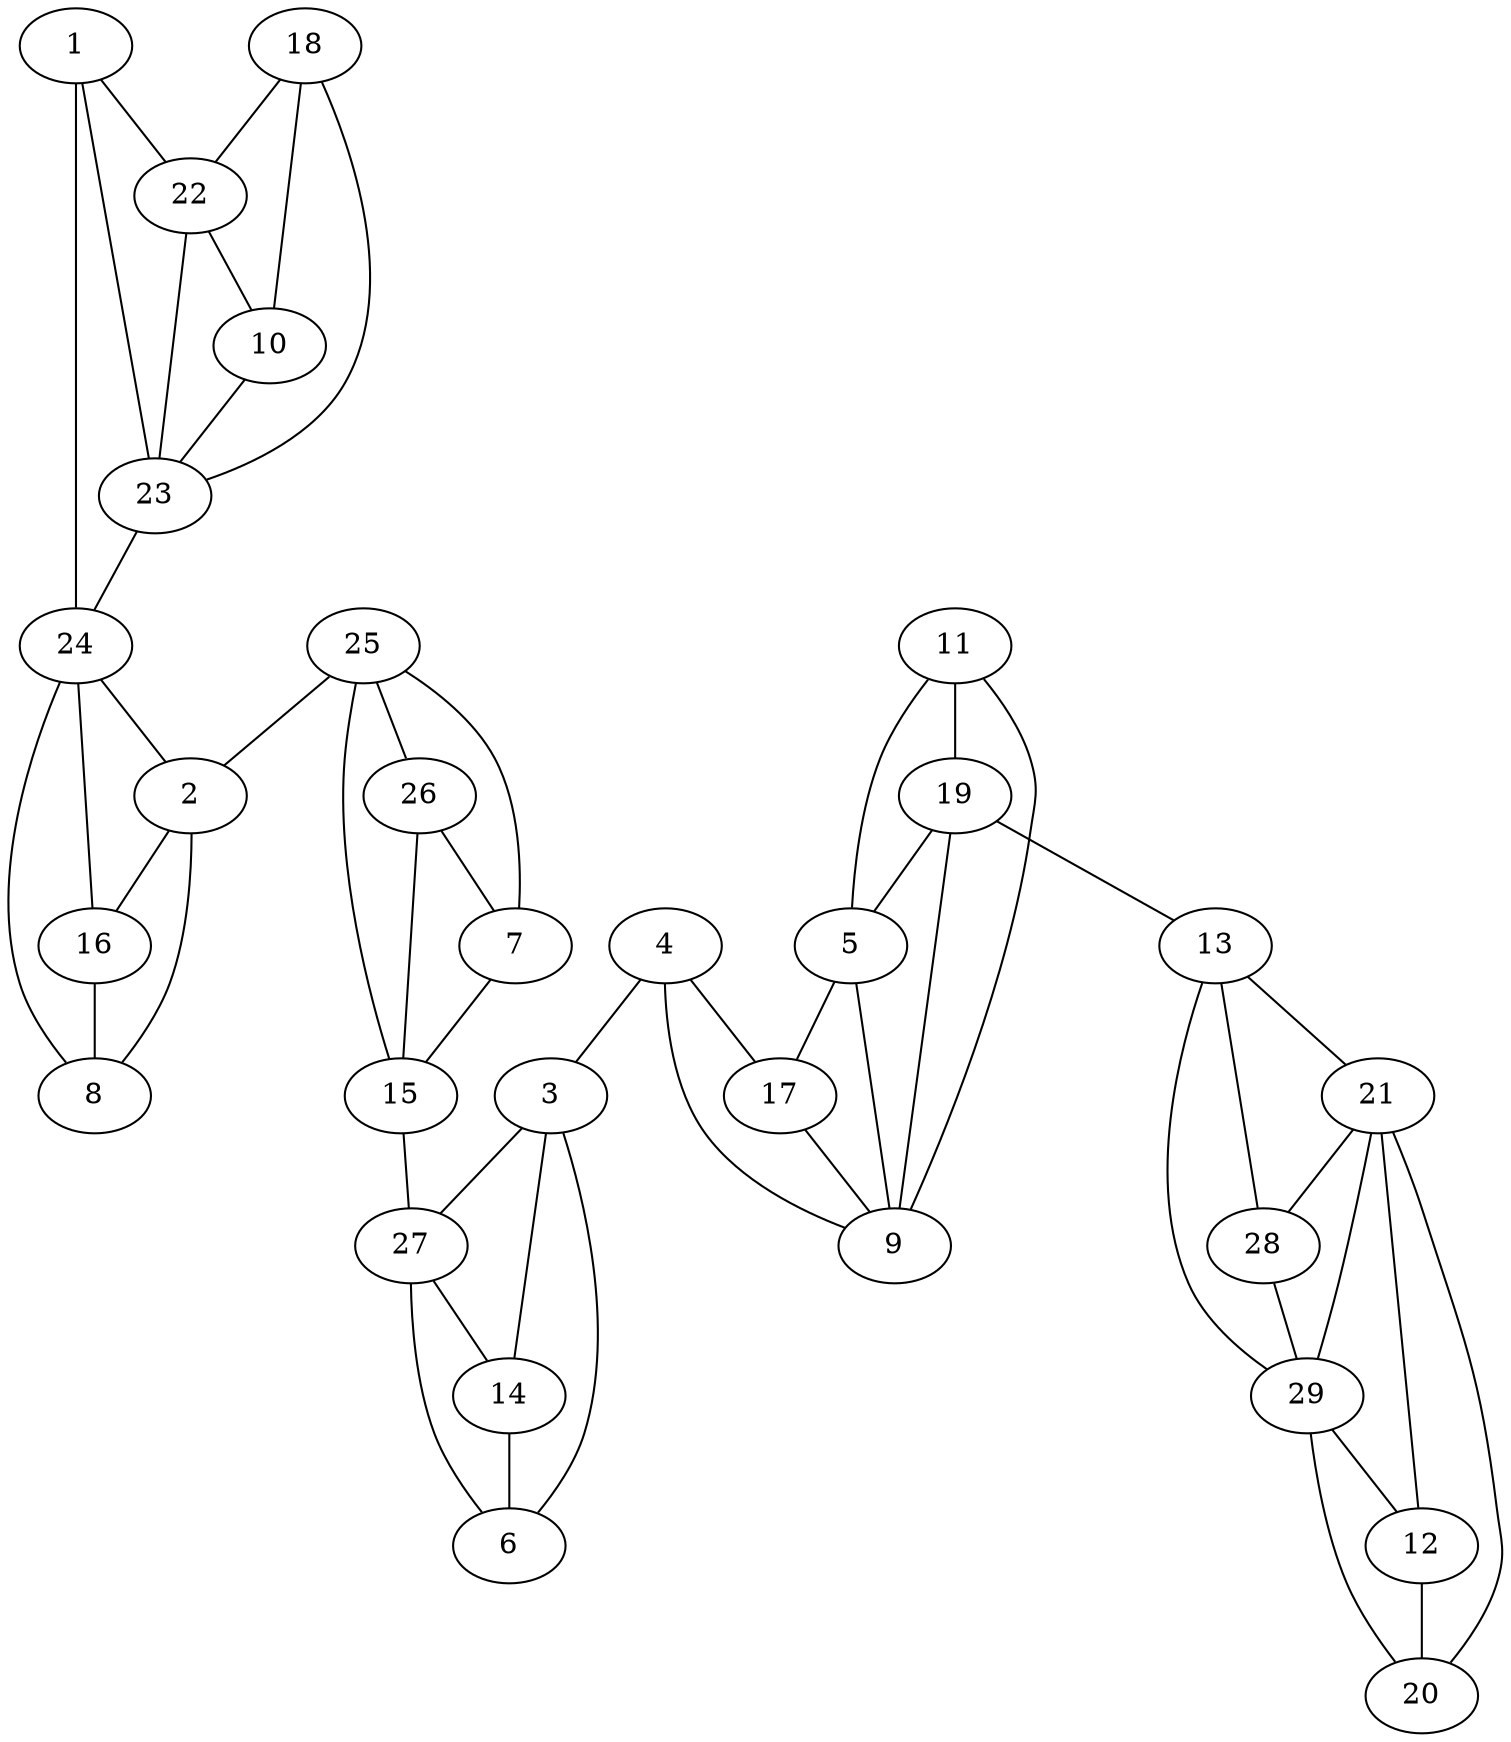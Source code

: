 graph pdb1dr2 {
	1	 [aaLength=14,
		sequence=LRNEYKYFQRMTST,
		type=0];
	22	 [aaLength=4,
		sequence=CQNM,
		type=2];
	1 -- 22	 [distance0="16.0",
		frequency=1,
		type0=2];
	23	 [aaLength=4,
		sequence=KDGN,
		type=2];
	1 -- 23	 [distance0="9.0",
		frequency=1,
		type0=1];
	24	 [aaLength=4,
		sequence=VEGK,
		type=2];
	1 -- 24	 [distance0="16.0",
		frequency=1,
		type0=3];
	2	 [aaLength=7,
		sequence=GKKTWFS,
		type=0];
	8	 [aaLength=7,
		sequence=QNAVIMG,
		type=1];
	2 -- 8	 [distance0="6.0",
		frequency=1,
		type0=1];
	16	 [aaLength=7,
		sequence=QNAVIMG,
		type=1];
	2 -- 16	 [distance0="6.0",
		frequency=1,
		type0=2];
	3	 [aaLength=11,
		sequence=SLDDALALLDS,
		type=0];
	14	 [aaLength=3,
		sequence=YLS,
		type=1];
	3 -- 14	 [distance0="4.0",
		frequency=1,
		type0=2];
	6	 [aaLength=3,
		sequence=YLS,
		type=1];
	3 -- 6	 [distance0="4.0",
		frequency=1,
		type0=1];
	27	 [aaLength=4,
		sequence=PKGA,
		type=2];
	3 -- 27	 [distance0="9.0",
		frequency=1,
		type0=3];
	4	 [aaLength=8,
		sequence=SPELKSKV,
		type=0];
	4 -- 3	 [distance0="10.0",
		frequency=1,
		type0=3];
	9	 [aaLength=9,
		sequence=KVDMVWIVG,
		type=1];
	4 -- 9	 [distance0="6.0",
		frequency=1,
		type0=1];
	17	 [aaLength=9,
		sequence=KVDMVWIVG,
		type=1];
	4 -- 17	 [distance0="6.0",
		distance1="0.0",
		frequency=2,
		type0=2,
		type1=5];
	5	 [aaLength=11,
		sequence=GTAVYKAAMEK,
		type=0];
	5 -- 9	 [distance0="9.0",
		frequency=1,
		type0=1];
	5 -- 17	 [distance0="9.0",
		frequency=1,
		type0=2];
	7	 [aaLength=6,
		sequence=INIVLS,
		type=1];
	15	 [aaLength=6,
		sequence=INIVLS,
		type=1];
	7 -- 15	 [distance0="0.0",
		frequency=1,
		type0=5];
	25	 [aaLength=4,
		sequence=PEKN,
		type=2];
	7 -- 25	 [distance0="10.0",
		frequency=1,
		type0=3];
	10	 [aaLength=7,
		sequence=LNSIVAV,
		type=1];
	10 -- 23	 [distance0="14.0",
		frequency=1,
		type0=3];
	11	 [aaLength=10,
		sequence=NHRLFVTRIL,
		type=1];
	11 -- 5	 [distance0="13.0",
		frequency=1,
		type0=2];
	11 -- 9	 [distance0="22.0",
		frequency=1,
		type0=3];
	19	 [aaLength=10,
		sequence=NHRLFVTRIL,
		type=1];
	11 -- 19	 [distance0="0.0",
		frequency=1,
		type0=5];
	12	 [aaLength=11,
		sequence=IQYKFEVYQKS,
		type=1];
	20	 [aaLength=11,
		sequence=IQYKFEVYQKS,
		type=1];
	12 -- 20	 [distance0="0.0",
		distance1="0.0",
		frequency=2,
		type0=1,
		type1=5];
	21	 [aaLength=5,
		sequence=DIQEE,
		type=1];
	12 -- 21	 [distance0="7.0",
		frequency=1,
		type0=3];
	13	 [aaLength=3,
		sequence=KLL,
		type=1];
	13 -- 21	 [distance0="11.0",
		frequency=1,
		type0=2];
	28	 [aaLength=4,
		sequence=YPGV,
		type=2];
	13 -- 28	 [distance0="5.0",
		distance1="0.0",
		frequency=2,
		type0=1,
		type1=4];
	29	 [aaLength=4,
		sequence=EDGI,
		type=2];
	13 -- 29	 [distance0="15.0",
		frequency=1,
		type0=3];
	14 -- 6	 [distance0="0.0",
		frequency=1,
		type0=5];
	15 -- 25	 [distance0="10.0",
		frequency=1,
		type0=3];
	26	 [aaLength=4,
		sequence=LKDR,
		type=2];
	15 -- 26	 [distance0="4.0",
		frequency=1,
		type0=2];
	15 -- 27	 [distance0="0.0",
		frequency=1,
		type0=4];
	16 -- 8	 [distance0="0.0",
		frequency=1,
		type0=5];
	16 -- 24	 [distance0="4.0",
		frequency=1,
		type0=2];
	17 -- 9	 [distance0="0.0",
		frequency=1,
		type0=5];
	18	 [aaLength=7,
		sequence=LNSIVAV,
		type=1];
	18 -- 10	 [distance0="0.0",
		frequency=1,
		type0=5];
	18 -- 22	 [distance0="7.0",
		frequency=1,
		type0=2];
	18 -- 23	 [distance0="14.0",
		frequency=1,
		type0=3];
	19 -- 5	 [distance0="13.0",
		frequency=1,
		type0=2];
	19 -- 9	 [distance0="22.0",
		frequency=1,
		type0=3];
	19 -- 13	 [distance0="0.0",
		frequency=1,
		type0=4];
	20 -- 21	 [distance0="7.0",
		frequency=1,
		type0=3];
	20 -- 29	 [distance0="3.0",
		frequency=1,
		type0=2];
	21 -- 28	 [distance0="6.0",
		frequency=1,
		type0=2];
	21 -- 29	 [distance0="4.0",
		distance1="0.0",
		frequency=2,
		type0=1,
		type1=5];
	22 -- 10	 [distance0="7.0",
		frequency=1,
		type0=1];
	23 -- 22	 [distance0="7.0",
		frequency=1,
		type0=1];
	23 -- 24	 [distance0="0.0",
		frequency=1,
		type0=4];
	24 -- 2	 [distance0="10.0",
		frequency=1,
		type0=3];
	24 -- 8	 [distance0="4.0",
		frequency=1,
		type0=1];
	25 -- 2	 [distance0="8.0",
		frequency=1,
		type0=2];
	25 -- 26	 [distance0="6.0",
		distance1="0.0",
		frequency=2,
		type0=1,
		type1=4];
	26 -- 7	 [distance0="4.0",
		distance1="0.0",
		frequency=2,
		type0=1,
		type1=5];
	27 -- 14	 [distance0="5.0",
		distance1="0.0",
		frequency=2,
		type0=2,
		type1=4];
	27 -- 6	 [distance0="5.0",
		frequency=1,
		type0=1];
	28 -- 29	 [distance0="10.0",
		frequency=1,
		type0=3];
	29 -- 12	 [distance0="3.0",
		distance1="0.0",
		frequency=2,
		type0=1,
		type1=5];
}
